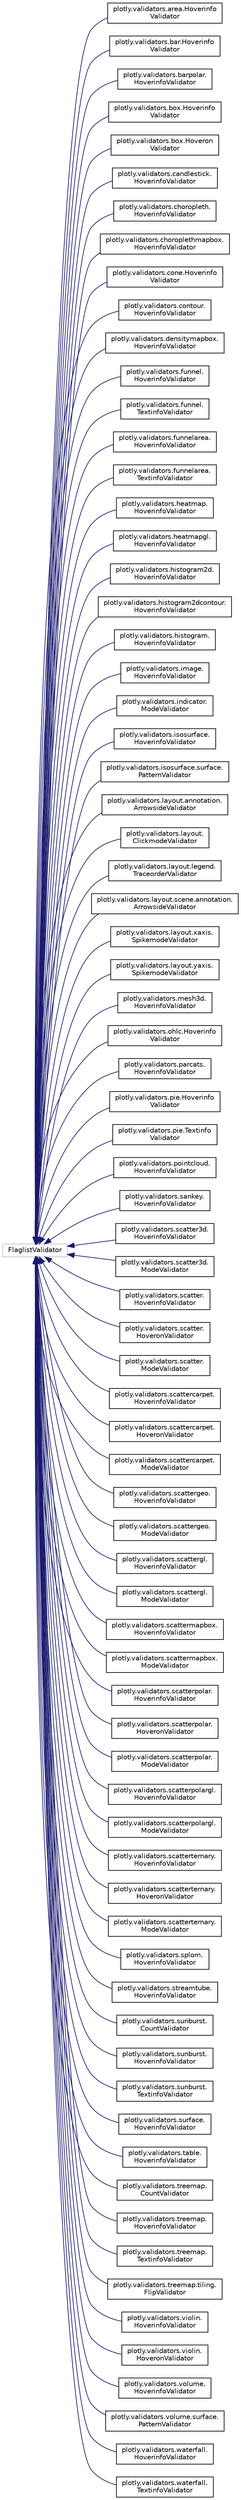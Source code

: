 digraph "Graphical Class Hierarchy"
{
 // LATEX_PDF_SIZE
  edge [fontname="Helvetica",fontsize="10",labelfontname="Helvetica",labelfontsize="10"];
  node [fontname="Helvetica",fontsize="10",shape=record];
  rankdir="LR";
  Node4077 [label="FlaglistValidator",height=0.2,width=0.4,color="grey75", fillcolor="white", style="filled",tooltip=" "];
  Node4077 -> Node0 [dir="back",color="midnightblue",fontsize="10",style="solid",fontname="Helvetica"];
  Node0 [label="plotly.validators.area.Hoverinfo\lValidator",height=0.2,width=0.4,color="black", fillcolor="white", style="filled",URL="$classplotly_1_1validators_1_1area_1_1_hoverinfo_validator.html",tooltip=" "];
  Node4077 -> Node4079 [dir="back",color="midnightblue",fontsize="10",style="solid",fontname="Helvetica"];
  Node4079 [label="plotly.validators.bar.Hoverinfo\lValidator",height=0.2,width=0.4,color="black", fillcolor="white", style="filled",URL="$classplotly_1_1validators_1_1bar_1_1_hoverinfo_validator.html",tooltip=" "];
  Node4077 -> Node4080 [dir="back",color="midnightblue",fontsize="10",style="solid",fontname="Helvetica"];
  Node4080 [label="plotly.validators.barpolar.\lHoverinfoValidator",height=0.2,width=0.4,color="black", fillcolor="white", style="filled",URL="$classplotly_1_1validators_1_1barpolar_1_1_hoverinfo_validator.html",tooltip=" "];
  Node4077 -> Node4081 [dir="back",color="midnightblue",fontsize="10",style="solid",fontname="Helvetica"];
  Node4081 [label="plotly.validators.box.Hoverinfo\lValidator",height=0.2,width=0.4,color="black", fillcolor="white", style="filled",URL="$classplotly_1_1validators_1_1box_1_1_hoverinfo_validator.html",tooltip=" "];
  Node4077 -> Node4082 [dir="back",color="midnightblue",fontsize="10",style="solid",fontname="Helvetica"];
  Node4082 [label="plotly.validators.box.Hoveron\lValidator",height=0.2,width=0.4,color="black", fillcolor="white", style="filled",URL="$classplotly_1_1validators_1_1box_1_1_hoveron_validator.html",tooltip=" "];
  Node4077 -> Node4083 [dir="back",color="midnightblue",fontsize="10",style="solid",fontname="Helvetica"];
  Node4083 [label="plotly.validators.candlestick.\lHoverinfoValidator",height=0.2,width=0.4,color="black", fillcolor="white", style="filled",URL="$classplotly_1_1validators_1_1candlestick_1_1_hoverinfo_validator.html",tooltip=" "];
  Node4077 -> Node4084 [dir="back",color="midnightblue",fontsize="10",style="solid",fontname="Helvetica"];
  Node4084 [label="plotly.validators.choropleth.\lHoverinfoValidator",height=0.2,width=0.4,color="black", fillcolor="white", style="filled",URL="$classplotly_1_1validators_1_1choropleth_1_1_hoverinfo_validator.html",tooltip=" "];
  Node4077 -> Node4085 [dir="back",color="midnightblue",fontsize="10",style="solid",fontname="Helvetica"];
  Node4085 [label="plotly.validators.choroplethmapbox.\lHoverinfoValidator",height=0.2,width=0.4,color="black", fillcolor="white", style="filled",URL="$classplotly_1_1validators_1_1choroplethmapbox_1_1_hoverinfo_validator.html",tooltip=" "];
  Node4077 -> Node4086 [dir="back",color="midnightblue",fontsize="10",style="solid",fontname="Helvetica"];
  Node4086 [label="plotly.validators.cone.Hoverinfo\lValidator",height=0.2,width=0.4,color="black", fillcolor="white", style="filled",URL="$classplotly_1_1validators_1_1cone_1_1_hoverinfo_validator.html",tooltip=" "];
  Node4077 -> Node4087 [dir="back",color="midnightblue",fontsize="10",style="solid",fontname="Helvetica"];
  Node4087 [label="plotly.validators.contour.\lHoverinfoValidator",height=0.2,width=0.4,color="black", fillcolor="white", style="filled",URL="$classplotly_1_1validators_1_1contour_1_1_hoverinfo_validator.html",tooltip=" "];
  Node4077 -> Node4088 [dir="back",color="midnightblue",fontsize="10",style="solid",fontname="Helvetica"];
  Node4088 [label="plotly.validators.densitymapbox.\lHoverinfoValidator",height=0.2,width=0.4,color="black", fillcolor="white", style="filled",URL="$classplotly_1_1validators_1_1densitymapbox_1_1_hoverinfo_validator.html",tooltip=" "];
  Node4077 -> Node4089 [dir="back",color="midnightblue",fontsize="10",style="solid",fontname="Helvetica"];
  Node4089 [label="plotly.validators.funnel.\lHoverinfoValidator",height=0.2,width=0.4,color="black", fillcolor="white", style="filled",URL="$classplotly_1_1validators_1_1funnel_1_1_hoverinfo_validator.html",tooltip=" "];
  Node4077 -> Node4090 [dir="back",color="midnightblue",fontsize="10",style="solid",fontname="Helvetica"];
  Node4090 [label="plotly.validators.funnel.\lTextinfoValidator",height=0.2,width=0.4,color="black", fillcolor="white", style="filled",URL="$classplotly_1_1validators_1_1funnel_1_1_textinfo_validator.html",tooltip=" "];
  Node4077 -> Node4091 [dir="back",color="midnightblue",fontsize="10",style="solid",fontname="Helvetica"];
  Node4091 [label="plotly.validators.funnelarea.\lHoverinfoValidator",height=0.2,width=0.4,color="black", fillcolor="white", style="filled",URL="$classplotly_1_1validators_1_1funnelarea_1_1_hoverinfo_validator.html",tooltip=" "];
  Node4077 -> Node4092 [dir="back",color="midnightblue",fontsize="10",style="solid",fontname="Helvetica"];
  Node4092 [label="plotly.validators.funnelarea.\lTextinfoValidator",height=0.2,width=0.4,color="black", fillcolor="white", style="filled",URL="$classplotly_1_1validators_1_1funnelarea_1_1_textinfo_validator.html",tooltip=" "];
  Node4077 -> Node4093 [dir="back",color="midnightblue",fontsize="10",style="solid",fontname="Helvetica"];
  Node4093 [label="plotly.validators.heatmap.\lHoverinfoValidator",height=0.2,width=0.4,color="black", fillcolor="white", style="filled",URL="$classplotly_1_1validators_1_1heatmap_1_1_hoverinfo_validator.html",tooltip=" "];
  Node4077 -> Node4094 [dir="back",color="midnightblue",fontsize="10",style="solid",fontname="Helvetica"];
  Node4094 [label="plotly.validators.heatmapgl.\lHoverinfoValidator",height=0.2,width=0.4,color="black", fillcolor="white", style="filled",URL="$classplotly_1_1validators_1_1heatmapgl_1_1_hoverinfo_validator.html",tooltip=" "];
  Node4077 -> Node4095 [dir="back",color="midnightblue",fontsize="10",style="solid",fontname="Helvetica"];
  Node4095 [label="plotly.validators.histogram2d.\lHoverinfoValidator",height=0.2,width=0.4,color="black", fillcolor="white", style="filled",URL="$classplotly_1_1validators_1_1histogram2d_1_1_hoverinfo_validator.html",tooltip=" "];
  Node4077 -> Node4096 [dir="back",color="midnightblue",fontsize="10",style="solid",fontname="Helvetica"];
  Node4096 [label="plotly.validators.histogram2dcontour.\lHoverinfoValidator",height=0.2,width=0.4,color="black", fillcolor="white", style="filled",URL="$classplotly_1_1validators_1_1histogram2dcontour_1_1_hoverinfo_validator.html",tooltip=" "];
  Node4077 -> Node4097 [dir="back",color="midnightblue",fontsize="10",style="solid",fontname="Helvetica"];
  Node4097 [label="plotly.validators.histogram.\lHoverinfoValidator",height=0.2,width=0.4,color="black", fillcolor="white", style="filled",URL="$classplotly_1_1validators_1_1histogram_1_1_hoverinfo_validator.html",tooltip=" "];
  Node4077 -> Node4098 [dir="back",color="midnightblue",fontsize="10",style="solid",fontname="Helvetica"];
  Node4098 [label="plotly.validators.image.\lHoverinfoValidator",height=0.2,width=0.4,color="black", fillcolor="white", style="filled",URL="$classplotly_1_1validators_1_1image_1_1_hoverinfo_validator.html",tooltip=" "];
  Node4077 -> Node4099 [dir="back",color="midnightblue",fontsize="10",style="solid",fontname="Helvetica"];
  Node4099 [label="plotly.validators.indicator.\lModeValidator",height=0.2,width=0.4,color="black", fillcolor="white", style="filled",URL="$classplotly_1_1validators_1_1indicator_1_1_mode_validator.html",tooltip=" "];
  Node4077 -> Node4100 [dir="back",color="midnightblue",fontsize="10",style="solid",fontname="Helvetica"];
  Node4100 [label="plotly.validators.isosurface.\lHoverinfoValidator",height=0.2,width=0.4,color="black", fillcolor="white", style="filled",URL="$classplotly_1_1validators_1_1isosurface_1_1_hoverinfo_validator.html",tooltip=" "];
  Node4077 -> Node4101 [dir="back",color="midnightblue",fontsize="10",style="solid",fontname="Helvetica"];
  Node4101 [label="plotly.validators.isosurface.surface.\lPatternValidator",height=0.2,width=0.4,color="black", fillcolor="white", style="filled",URL="$classplotly_1_1validators_1_1isosurface_1_1surface_1_1_pattern_validator.html",tooltip=" "];
  Node4077 -> Node4102 [dir="back",color="midnightblue",fontsize="10",style="solid",fontname="Helvetica"];
  Node4102 [label="plotly.validators.layout.annotation.\lArrowsideValidator",height=0.2,width=0.4,color="black", fillcolor="white", style="filled",URL="$classplotly_1_1validators_1_1layout_1_1annotation_1_1_arrowside_validator.html",tooltip=" "];
  Node4077 -> Node4103 [dir="back",color="midnightblue",fontsize="10",style="solid",fontname="Helvetica"];
  Node4103 [label="plotly.validators.layout.\lClickmodeValidator",height=0.2,width=0.4,color="black", fillcolor="white", style="filled",URL="$classplotly_1_1validators_1_1layout_1_1_clickmode_validator.html",tooltip=" "];
  Node4077 -> Node4104 [dir="back",color="midnightblue",fontsize="10",style="solid",fontname="Helvetica"];
  Node4104 [label="plotly.validators.layout.legend.\lTraceorderValidator",height=0.2,width=0.4,color="black", fillcolor="white", style="filled",URL="$classplotly_1_1validators_1_1layout_1_1legend_1_1_traceorder_validator.html",tooltip=" "];
  Node4077 -> Node4105 [dir="back",color="midnightblue",fontsize="10",style="solid",fontname="Helvetica"];
  Node4105 [label="plotly.validators.layout.scene.annotation.\lArrowsideValidator",height=0.2,width=0.4,color="black", fillcolor="white", style="filled",URL="$classplotly_1_1validators_1_1layout_1_1scene_1_1annotation_1_1_arrowside_validator.html",tooltip=" "];
  Node4077 -> Node4106 [dir="back",color="midnightblue",fontsize="10",style="solid",fontname="Helvetica"];
  Node4106 [label="plotly.validators.layout.xaxis.\lSpikemodeValidator",height=0.2,width=0.4,color="black", fillcolor="white", style="filled",URL="$classplotly_1_1validators_1_1layout_1_1xaxis_1_1_spikemode_validator.html",tooltip=" "];
  Node4077 -> Node4107 [dir="back",color="midnightblue",fontsize="10",style="solid",fontname="Helvetica"];
  Node4107 [label="plotly.validators.layout.yaxis.\lSpikemodeValidator",height=0.2,width=0.4,color="black", fillcolor="white", style="filled",URL="$classplotly_1_1validators_1_1layout_1_1yaxis_1_1_spikemode_validator.html",tooltip=" "];
  Node4077 -> Node4108 [dir="back",color="midnightblue",fontsize="10",style="solid",fontname="Helvetica"];
  Node4108 [label="plotly.validators.mesh3d.\lHoverinfoValidator",height=0.2,width=0.4,color="black", fillcolor="white", style="filled",URL="$classplotly_1_1validators_1_1mesh3d_1_1_hoverinfo_validator.html",tooltip=" "];
  Node4077 -> Node4109 [dir="back",color="midnightblue",fontsize="10",style="solid",fontname="Helvetica"];
  Node4109 [label="plotly.validators.ohlc.Hoverinfo\lValidator",height=0.2,width=0.4,color="black", fillcolor="white", style="filled",URL="$classplotly_1_1validators_1_1ohlc_1_1_hoverinfo_validator.html",tooltip=" "];
  Node4077 -> Node4110 [dir="back",color="midnightblue",fontsize="10",style="solid",fontname="Helvetica"];
  Node4110 [label="plotly.validators.parcats.\lHoverinfoValidator",height=0.2,width=0.4,color="black", fillcolor="white", style="filled",URL="$classplotly_1_1validators_1_1parcats_1_1_hoverinfo_validator.html",tooltip=" "];
  Node4077 -> Node4111 [dir="back",color="midnightblue",fontsize="10",style="solid",fontname="Helvetica"];
  Node4111 [label="plotly.validators.pie.Hoverinfo\lValidator",height=0.2,width=0.4,color="black", fillcolor="white", style="filled",URL="$classplotly_1_1validators_1_1pie_1_1_hoverinfo_validator.html",tooltip=" "];
  Node4077 -> Node4112 [dir="back",color="midnightblue",fontsize="10",style="solid",fontname="Helvetica"];
  Node4112 [label="plotly.validators.pie.Textinfo\lValidator",height=0.2,width=0.4,color="black", fillcolor="white", style="filled",URL="$classplotly_1_1validators_1_1pie_1_1_textinfo_validator.html",tooltip=" "];
  Node4077 -> Node4113 [dir="back",color="midnightblue",fontsize="10",style="solid",fontname="Helvetica"];
  Node4113 [label="plotly.validators.pointcloud.\lHoverinfoValidator",height=0.2,width=0.4,color="black", fillcolor="white", style="filled",URL="$classplotly_1_1validators_1_1pointcloud_1_1_hoverinfo_validator.html",tooltip=" "];
  Node4077 -> Node4114 [dir="back",color="midnightblue",fontsize="10",style="solid",fontname="Helvetica"];
  Node4114 [label="plotly.validators.sankey.\lHoverinfoValidator",height=0.2,width=0.4,color="black", fillcolor="white", style="filled",URL="$classplotly_1_1validators_1_1sankey_1_1_hoverinfo_validator.html",tooltip=" "];
  Node4077 -> Node4115 [dir="back",color="midnightblue",fontsize="10",style="solid",fontname="Helvetica"];
  Node4115 [label="plotly.validators.scatter3d.\lHoverinfoValidator",height=0.2,width=0.4,color="black", fillcolor="white", style="filled",URL="$classplotly_1_1validators_1_1scatter3d_1_1_hoverinfo_validator.html",tooltip=" "];
  Node4077 -> Node4116 [dir="back",color="midnightblue",fontsize="10",style="solid",fontname="Helvetica"];
  Node4116 [label="plotly.validators.scatter3d.\lModeValidator",height=0.2,width=0.4,color="black", fillcolor="white", style="filled",URL="$classplotly_1_1validators_1_1scatter3d_1_1_mode_validator.html",tooltip=" "];
  Node4077 -> Node4117 [dir="back",color="midnightblue",fontsize="10",style="solid",fontname="Helvetica"];
  Node4117 [label="plotly.validators.scatter.\lHoverinfoValidator",height=0.2,width=0.4,color="black", fillcolor="white", style="filled",URL="$classplotly_1_1validators_1_1scatter_1_1_hoverinfo_validator.html",tooltip=" "];
  Node4077 -> Node4118 [dir="back",color="midnightblue",fontsize="10",style="solid",fontname="Helvetica"];
  Node4118 [label="plotly.validators.scatter.\lHoveronValidator",height=0.2,width=0.4,color="black", fillcolor="white", style="filled",URL="$classplotly_1_1validators_1_1scatter_1_1_hoveron_validator.html",tooltip=" "];
  Node4077 -> Node4119 [dir="back",color="midnightblue",fontsize="10",style="solid",fontname="Helvetica"];
  Node4119 [label="plotly.validators.scatter.\lModeValidator",height=0.2,width=0.4,color="black", fillcolor="white", style="filled",URL="$classplotly_1_1validators_1_1scatter_1_1_mode_validator.html",tooltip=" "];
  Node4077 -> Node4120 [dir="back",color="midnightblue",fontsize="10",style="solid",fontname="Helvetica"];
  Node4120 [label="plotly.validators.scattercarpet.\lHoverinfoValidator",height=0.2,width=0.4,color="black", fillcolor="white", style="filled",URL="$classplotly_1_1validators_1_1scattercarpet_1_1_hoverinfo_validator.html",tooltip=" "];
  Node4077 -> Node4121 [dir="back",color="midnightblue",fontsize="10",style="solid",fontname="Helvetica"];
  Node4121 [label="plotly.validators.scattercarpet.\lHoveronValidator",height=0.2,width=0.4,color="black", fillcolor="white", style="filled",URL="$classplotly_1_1validators_1_1scattercarpet_1_1_hoveron_validator.html",tooltip=" "];
  Node4077 -> Node4122 [dir="back",color="midnightblue",fontsize="10",style="solid",fontname="Helvetica"];
  Node4122 [label="plotly.validators.scattercarpet.\lModeValidator",height=0.2,width=0.4,color="black", fillcolor="white", style="filled",URL="$classplotly_1_1validators_1_1scattercarpet_1_1_mode_validator.html",tooltip=" "];
  Node4077 -> Node4123 [dir="back",color="midnightblue",fontsize="10",style="solid",fontname="Helvetica"];
  Node4123 [label="plotly.validators.scattergeo.\lHoverinfoValidator",height=0.2,width=0.4,color="black", fillcolor="white", style="filled",URL="$classplotly_1_1validators_1_1scattergeo_1_1_hoverinfo_validator.html",tooltip=" "];
  Node4077 -> Node4124 [dir="back",color="midnightblue",fontsize="10",style="solid",fontname="Helvetica"];
  Node4124 [label="plotly.validators.scattergeo.\lModeValidator",height=0.2,width=0.4,color="black", fillcolor="white", style="filled",URL="$classplotly_1_1validators_1_1scattergeo_1_1_mode_validator.html",tooltip=" "];
  Node4077 -> Node4125 [dir="back",color="midnightblue",fontsize="10",style="solid",fontname="Helvetica"];
  Node4125 [label="plotly.validators.scattergl.\lHoverinfoValidator",height=0.2,width=0.4,color="black", fillcolor="white", style="filled",URL="$classplotly_1_1validators_1_1scattergl_1_1_hoverinfo_validator.html",tooltip=" "];
  Node4077 -> Node4126 [dir="back",color="midnightblue",fontsize="10",style="solid",fontname="Helvetica"];
  Node4126 [label="plotly.validators.scattergl.\lModeValidator",height=0.2,width=0.4,color="black", fillcolor="white", style="filled",URL="$classplotly_1_1validators_1_1scattergl_1_1_mode_validator.html",tooltip=" "];
  Node4077 -> Node4127 [dir="back",color="midnightblue",fontsize="10",style="solid",fontname="Helvetica"];
  Node4127 [label="plotly.validators.scattermapbox.\lHoverinfoValidator",height=0.2,width=0.4,color="black", fillcolor="white", style="filled",URL="$classplotly_1_1validators_1_1scattermapbox_1_1_hoverinfo_validator.html",tooltip=" "];
  Node4077 -> Node4128 [dir="back",color="midnightblue",fontsize="10",style="solid",fontname="Helvetica"];
  Node4128 [label="plotly.validators.scattermapbox.\lModeValidator",height=0.2,width=0.4,color="black", fillcolor="white", style="filled",URL="$classplotly_1_1validators_1_1scattermapbox_1_1_mode_validator.html",tooltip=" "];
  Node4077 -> Node4129 [dir="back",color="midnightblue",fontsize="10",style="solid",fontname="Helvetica"];
  Node4129 [label="plotly.validators.scatterpolar.\lHoverinfoValidator",height=0.2,width=0.4,color="black", fillcolor="white", style="filled",URL="$classplotly_1_1validators_1_1scatterpolar_1_1_hoverinfo_validator.html",tooltip=" "];
  Node4077 -> Node4130 [dir="back",color="midnightblue",fontsize="10",style="solid",fontname="Helvetica"];
  Node4130 [label="plotly.validators.scatterpolar.\lHoveronValidator",height=0.2,width=0.4,color="black", fillcolor="white", style="filled",URL="$classplotly_1_1validators_1_1scatterpolar_1_1_hoveron_validator.html",tooltip=" "];
  Node4077 -> Node4131 [dir="back",color="midnightblue",fontsize="10",style="solid",fontname="Helvetica"];
  Node4131 [label="plotly.validators.scatterpolar.\lModeValidator",height=0.2,width=0.4,color="black", fillcolor="white", style="filled",URL="$classplotly_1_1validators_1_1scatterpolar_1_1_mode_validator.html",tooltip=" "];
  Node4077 -> Node4132 [dir="back",color="midnightblue",fontsize="10",style="solid",fontname="Helvetica"];
  Node4132 [label="plotly.validators.scatterpolargl.\lHoverinfoValidator",height=0.2,width=0.4,color="black", fillcolor="white", style="filled",URL="$classplotly_1_1validators_1_1scatterpolargl_1_1_hoverinfo_validator.html",tooltip=" "];
  Node4077 -> Node4133 [dir="back",color="midnightblue",fontsize="10",style="solid",fontname="Helvetica"];
  Node4133 [label="plotly.validators.scatterpolargl.\lModeValidator",height=0.2,width=0.4,color="black", fillcolor="white", style="filled",URL="$classplotly_1_1validators_1_1scatterpolargl_1_1_mode_validator.html",tooltip=" "];
  Node4077 -> Node4134 [dir="back",color="midnightblue",fontsize="10",style="solid",fontname="Helvetica"];
  Node4134 [label="plotly.validators.scatterternary.\lHoverinfoValidator",height=0.2,width=0.4,color="black", fillcolor="white", style="filled",URL="$classplotly_1_1validators_1_1scatterternary_1_1_hoverinfo_validator.html",tooltip=" "];
  Node4077 -> Node4135 [dir="back",color="midnightblue",fontsize="10",style="solid",fontname="Helvetica"];
  Node4135 [label="plotly.validators.scatterternary.\lHoveronValidator",height=0.2,width=0.4,color="black", fillcolor="white", style="filled",URL="$classplotly_1_1validators_1_1scatterternary_1_1_hoveron_validator.html",tooltip=" "];
  Node4077 -> Node4136 [dir="back",color="midnightblue",fontsize="10",style="solid",fontname="Helvetica"];
  Node4136 [label="plotly.validators.scatterternary.\lModeValidator",height=0.2,width=0.4,color="black", fillcolor="white", style="filled",URL="$classplotly_1_1validators_1_1scatterternary_1_1_mode_validator.html",tooltip=" "];
  Node4077 -> Node4137 [dir="back",color="midnightblue",fontsize="10",style="solid",fontname="Helvetica"];
  Node4137 [label="plotly.validators.splom.\lHoverinfoValidator",height=0.2,width=0.4,color="black", fillcolor="white", style="filled",URL="$classplotly_1_1validators_1_1splom_1_1_hoverinfo_validator.html",tooltip=" "];
  Node4077 -> Node4138 [dir="back",color="midnightblue",fontsize="10",style="solid",fontname="Helvetica"];
  Node4138 [label="plotly.validators.streamtube.\lHoverinfoValidator",height=0.2,width=0.4,color="black", fillcolor="white", style="filled",URL="$classplotly_1_1validators_1_1streamtube_1_1_hoverinfo_validator.html",tooltip=" "];
  Node4077 -> Node4139 [dir="back",color="midnightblue",fontsize="10",style="solid",fontname="Helvetica"];
  Node4139 [label="plotly.validators.sunburst.\lCountValidator",height=0.2,width=0.4,color="black", fillcolor="white", style="filled",URL="$classplotly_1_1validators_1_1sunburst_1_1_count_validator.html",tooltip=" "];
  Node4077 -> Node4140 [dir="back",color="midnightblue",fontsize="10",style="solid",fontname="Helvetica"];
  Node4140 [label="plotly.validators.sunburst.\lHoverinfoValidator",height=0.2,width=0.4,color="black", fillcolor="white", style="filled",URL="$classplotly_1_1validators_1_1sunburst_1_1_hoverinfo_validator.html",tooltip=" "];
  Node4077 -> Node4141 [dir="back",color="midnightblue",fontsize="10",style="solid",fontname="Helvetica"];
  Node4141 [label="plotly.validators.sunburst.\lTextinfoValidator",height=0.2,width=0.4,color="black", fillcolor="white", style="filled",URL="$classplotly_1_1validators_1_1sunburst_1_1_textinfo_validator.html",tooltip=" "];
  Node4077 -> Node4142 [dir="back",color="midnightblue",fontsize="10",style="solid",fontname="Helvetica"];
  Node4142 [label="plotly.validators.surface.\lHoverinfoValidator",height=0.2,width=0.4,color="black", fillcolor="white", style="filled",URL="$classplotly_1_1validators_1_1surface_1_1_hoverinfo_validator.html",tooltip=" "];
  Node4077 -> Node4143 [dir="back",color="midnightblue",fontsize="10",style="solid",fontname="Helvetica"];
  Node4143 [label="plotly.validators.table.\lHoverinfoValidator",height=0.2,width=0.4,color="black", fillcolor="white", style="filled",URL="$classplotly_1_1validators_1_1table_1_1_hoverinfo_validator.html",tooltip=" "];
  Node4077 -> Node4144 [dir="back",color="midnightblue",fontsize="10",style="solid",fontname="Helvetica"];
  Node4144 [label="plotly.validators.treemap.\lCountValidator",height=0.2,width=0.4,color="black", fillcolor="white", style="filled",URL="$classplotly_1_1validators_1_1treemap_1_1_count_validator.html",tooltip=" "];
  Node4077 -> Node4145 [dir="back",color="midnightblue",fontsize="10",style="solid",fontname="Helvetica"];
  Node4145 [label="plotly.validators.treemap.\lHoverinfoValidator",height=0.2,width=0.4,color="black", fillcolor="white", style="filled",URL="$classplotly_1_1validators_1_1treemap_1_1_hoverinfo_validator.html",tooltip=" "];
  Node4077 -> Node4146 [dir="back",color="midnightblue",fontsize="10",style="solid",fontname="Helvetica"];
  Node4146 [label="plotly.validators.treemap.\lTextinfoValidator",height=0.2,width=0.4,color="black", fillcolor="white", style="filled",URL="$classplotly_1_1validators_1_1treemap_1_1_textinfo_validator.html",tooltip=" "];
  Node4077 -> Node4147 [dir="back",color="midnightblue",fontsize="10",style="solid",fontname="Helvetica"];
  Node4147 [label="plotly.validators.treemap.tiling.\lFlipValidator",height=0.2,width=0.4,color="black", fillcolor="white", style="filled",URL="$classplotly_1_1validators_1_1treemap_1_1tiling_1_1_flip_validator.html",tooltip=" "];
  Node4077 -> Node4148 [dir="back",color="midnightblue",fontsize="10",style="solid",fontname="Helvetica"];
  Node4148 [label="plotly.validators.violin.\lHoverinfoValidator",height=0.2,width=0.4,color="black", fillcolor="white", style="filled",URL="$classplotly_1_1validators_1_1violin_1_1_hoverinfo_validator.html",tooltip=" "];
  Node4077 -> Node4149 [dir="back",color="midnightblue",fontsize="10",style="solid",fontname="Helvetica"];
  Node4149 [label="plotly.validators.violin.\lHoveronValidator",height=0.2,width=0.4,color="black", fillcolor="white", style="filled",URL="$classplotly_1_1validators_1_1violin_1_1_hoveron_validator.html",tooltip=" "];
  Node4077 -> Node4150 [dir="back",color="midnightblue",fontsize="10",style="solid",fontname="Helvetica"];
  Node4150 [label="plotly.validators.volume.\lHoverinfoValidator",height=0.2,width=0.4,color="black", fillcolor="white", style="filled",URL="$classplotly_1_1validators_1_1volume_1_1_hoverinfo_validator.html",tooltip=" "];
  Node4077 -> Node4151 [dir="back",color="midnightblue",fontsize="10",style="solid",fontname="Helvetica"];
  Node4151 [label="plotly.validators.volume.surface.\lPatternValidator",height=0.2,width=0.4,color="black", fillcolor="white", style="filled",URL="$classplotly_1_1validators_1_1volume_1_1surface_1_1_pattern_validator.html",tooltip=" "];
  Node4077 -> Node4152 [dir="back",color="midnightblue",fontsize="10",style="solid",fontname="Helvetica"];
  Node4152 [label="plotly.validators.waterfall.\lHoverinfoValidator",height=0.2,width=0.4,color="black", fillcolor="white", style="filled",URL="$classplotly_1_1validators_1_1waterfall_1_1_hoverinfo_validator.html",tooltip=" "];
  Node4077 -> Node4153 [dir="back",color="midnightblue",fontsize="10",style="solid",fontname="Helvetica"];
  Node4153 [label="plotly.validators.waterfall.\lTextinfoValidator",height=0.2,width=0.4,color="black", fillcolor="white", style="filled",URL="$classplotly_1_1validators_1_1waterfall_1_1_textinfo_validator.html",tooltip=" "];
}
